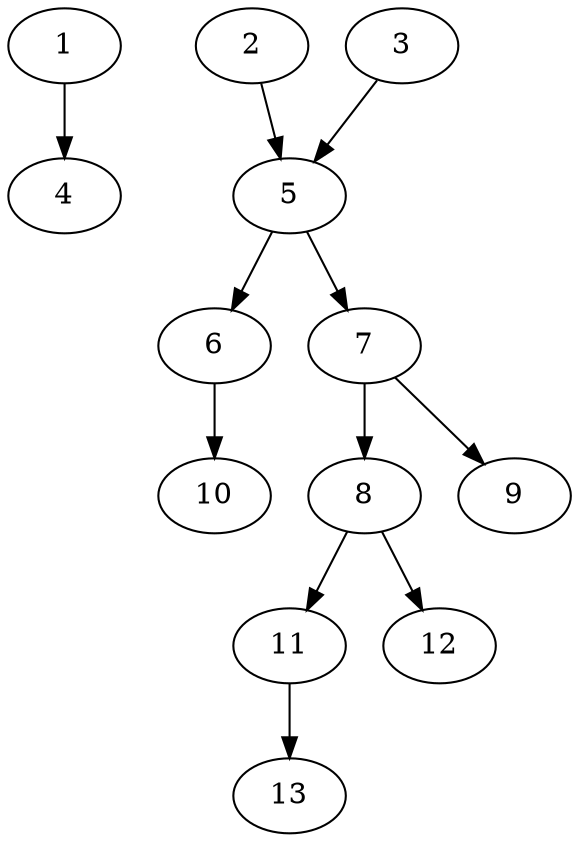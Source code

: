 // DAG (tier=1-easy, mode=data, n=13, ccr=0.342, fat=0.451, density=0.347, regular=0.777, jump=0.049, mindata=1048576, maxdata=8388608)
// DAG automatically generated by daggen at Sun Aug 24 16:33:33 2025
// /home/ermia/Project/Environments/daggen/bin/daggen --dot --ccr 0.342 --fat 0.451 --regular 0.777 --density 0.347 --jump 0.049 --mindata 1048576 --maxdata 8388608 -n 13 
digraph G {
  1 [size="172289484736530743296", alpha="0.13", expect_size="86144742368265371648"]
  1 -> 4 [size ="247701803368448"]
  2 [size="97128948266231136256", alpha="0.13", expect_size="48564474133115568128"]
  2 -> 5 [size ="169039854829568"]
  3 [size="2110671414465392", alpha="0.06", expect_size="1055335707232696"]
  3 -> 5 [size ="44839995441152"]
  4 [size="139488995755149056", alpha="0.07", expect_size="69744497877574528"]
  5 [size="28755357298703596", alpha="0.04", expect_size="14377678649351798"]
  5 -> 6 [size ="15447193812992"]
  5 -> 7 [size ="15447193812992"]
  6 [size="28596859012943724", alpha="0.14", expect_size="14298429506471862"]
  6 -> 10 [size ="469095019446272"]
  7 [size="3653491965021946", alpha="0.13", expect_size="1826745982510973"]
  7 -> 8 [size ="65204180221952"]
  7 -> 9 [size ="65204180221952"]
  8 [size="55319580739542974464", alpha="0.20", expect_size="27659790369771487232"]
  8 -> 11 [size ="116147332579328"]
  8 -> 12 [size ="116147332579328"]
  9 [size="7725008704140000", alpha="0.02", expect_size="3862504352070000"]
  10 [size="331133195753535744", alpha="0.15", expect_size="165566597876767872"]
  11 [size="690532032829026", alpha="0.10", expect_size="345266016414513"]
  11 -> 13 [size ="29522665668608"]
  12 [size="196348247922047975424", alpha="0.14", expect_size="98174123961023987712"]
  13 [size="341070915949521280", alpha="0.06", expect_size="170535457974760640"]
}